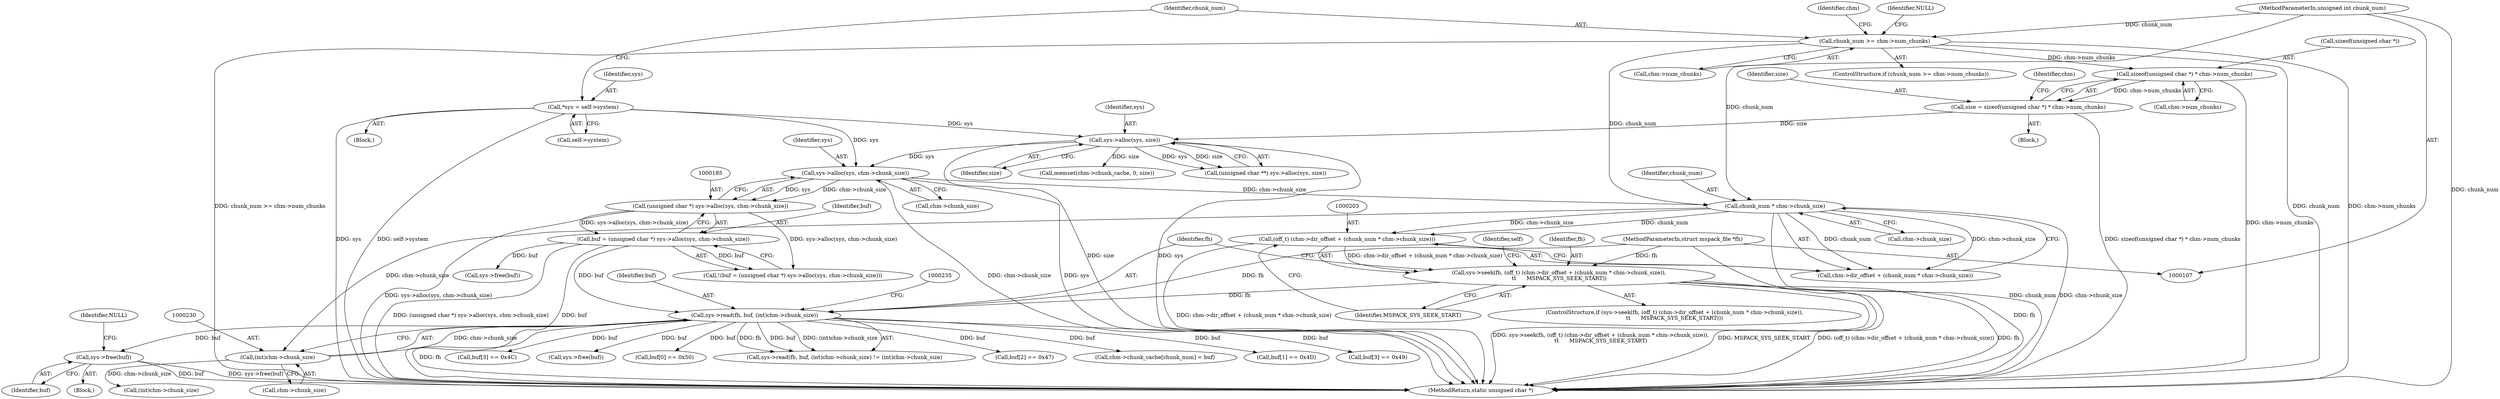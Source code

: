 digraph "0_libmspack_72e70a921f0f07fee748aec2274b30784e1d312a_0@API" {
"1000245" [label="(Call,sys->free(buf))"];
"1000226" [label="(Call,sys->read(fh, buf, (int)chm->chunk_size))"];
"1000200" [label="(Call,sys->seek(fh, (off_t) (chm->dir_offset + (chunk_num * chm->chunk_size)),\n\t\t      MSPACK_SYS_SEEK_START))"];
"1000110" [label="(MethodParameterIn,struct mspack_file *fh)"];
"1000202" [label="(Call,(off_t) (chm->dir_offset + (chunk_num * chm->chunk_size)))"];
"1000208" [label="(Call,chunk_num * chm->chunk_size)"];
"1000121" [label="(Call,chunk_num >= chm->num_chunks)"];
"1000111" [label="(MethodParameterIn,unsigned int chunk_num)"];
"1000186" [label="(Call,sys->alloc(sys, chm->chunk_size))"];
"1000151" [label="(Call,sys->alloc(sys, size))"];
"1000114" [label="(Call,*sys = self->system)"];
"1000135" [label="(Call,size = sizeof(unsigned char *) * chm->num_chunks)"];
"1000137" [label="(Call,sizeof(unsigned char *) * chm->num_chunks)"];
"1000182" [label="(Call,buf = (unsigned char *) sys->alloc(sys, chm->chunk_size))"];
"1000184" [label="(Call,(unsigned char *) sys->alloc(sys, chm->chunk_size))"];
"1000229" [label="(Call,(int)chm->chunk_size)"];
"1000140" [label="(Call,chm->num_chunks)"];
"1000112" [label="(Block,)"];
"1000275" [label="(Call,buf[3] == 0x49)"];
"1000122" [label="(Identifier,chunk_num)"];
"1000231" [label="(Call,chm->chunk_size)"];
"1000229" [label="(Call,(int)chm->chunk_size)"];
"1000183" [label="(Identifier,buf)"];
"1000116" [label="(Call,self->system)"];
"1000245" [label="(Call,sys->free(buf))"];
"1000114" [label="(Call,*sys = self->system)"];
"1000227" [label="(Identifier,fh)"];
"1000200" [label="(Call,sys->seek(fh, (off_t) (chm->dir_offset + (chunk_num * chm->chunk_size)),\n\t\t      MSPACK_SYS_SEEK_START))"];
"1000152" [label="(Identifier,sys)"];
"1000111" [label="(MethodParameterIn,unsigned int chunk_num)"];
"1000270" [label="(Call,buf[3] == 0x4C)"];
"1000187" [label="(Identifier,sys)"];
"1000248" [label="(Identifier,NULL)"];
"1000147" [label="(Identifier,chm)"];
"1000286" [label="(Call,sys->free(buf))"];
"1000213" [label="(Identifier,MSPACK_SYS_SEEK_START)"];
"1000252" [label="(Call,buf[0] == 0x50)"];
"1000225" [label="(Call,sys->read(fh, buf, (int)chm->chunk_size) != (int)chm->chunk_size)"];
"1000133" [label="(Block,)"];
"1000208" [label="(Call,chunk_num * chm->chunk_size)"];
"1000209" [label="(Identifier,chunk_num)"];
"1000186" [label="(Call,sys->alloc(sys, chm->chunk_size))"];
"1000151" [label="(Call,sys->alloc(sys, size))"];
"1000226" [label="(Call,sys->read(fh, buf, (int)chm->chunk_size))"];
"1000110" [label="(MethodParameterIn,struct mspack_file *fh)"];
"1000210" [label="(Call,chm->chunk_size)"];
"1000181" [label="(Call,!(buf = (unsigned char *) sys->alloc(sys, chm->chunk_size)))"];
"1000131" [label="(Identifier,chm)"];
"1000136" [label="(Identifier,size)"];
"1000264" [label="(Call,buf[2] == 0x47)"];
"1000199" [label="(ControlStructure,if (sys->seek(fh, (off_t) (chm->dir_offset + (chunk_num * chm->chunk_size)),\n\t\t      MSPACK_SYS_SEEK_START)))"];
"1000246" [label="(Identifier,buf)"];
"1000115" [label="(Identifier,sys)"];
"1000138" [label="(Call,sizeof(unsigned char *))"];
"1000137" [label="(Call,sizeof(unsigned char *) * chm->num_chunks)"];
"1000149" [label="(Call,(unsigned char **) sys->alloc(sys, size))"];
"1000202" [label="(Call,(off_t) (chm->dir_offset + (chunk_num * chm->chunk_size)))"];
"1000217" [label="(Identifier,self)"];
"1000121" [label="(Call,chunk_num >= chm->num_chunks)"];
"1000153" [label="(Identifier,size)"];
"1000162" [label="(Call,memset(chm->chunk_cache, 0, size))"];
"1000188" [label="(Call,chm->chunk_size)"];
"1000123" [label="(Call,chm->num_chunks)"];
"1000204" [label="(Call,chm->dir_offset + (chunk_num * chm->chunk_size))"];
"1000220" [label="(Call,sys->free(buf))"];
"1000135" [label="(Call,size = sizeof(unsigned char *) * chm->num_chunks)"];
"1000201" [label="(Identifier,fh)"];
"1000228" [label="(Identifier,buf)"];
"1000184" [label="(Call,(unsigned char *) sys->alloc(sys, chm->chunk_size))"];
"1000291" [label="(Call,chm->chunk_cache[chunk_num] = buf)"];
"1000127" [label="(Identifier,NULL)"];
"1000234" [label="(Call,(int)chm->chunk_size)"];
"1000120" [label="(ControlStructure,if (chunk_num >= chm->num_chunks))"];
"1000182" [label="(Call,buf = (unsigned char *) sys->alloc(sys, chm->chunk_size))"];
"1000298" [label="(MethodReturn,static unsigned char *)"];
"1000258" [label="(Call,buf[1] == 0x4D)"];
"1000239" [label="(Block,)"];
"1000245" -> "1000239"  [label="AST: "];
"1000245" -> "1000246"  [label="CFG: "];
"1000246" -> "1000245"  [label="AST: "];
"1000248" -> "1000245"  [label="CFG: "];
"1000245" -> "1000298"  [label="DDG: sys->free(buf)"];
"1000245" -> "1000298"  [label="DDG: buf"];
"1000226" -> "1000245"  [label="DDG: buf"];
"1000226" -> "1000225"  [label="AST: "];
"1000226" -> "1000229"  [label="CFG: "];
"1000227" -> "1000226"  [label="AST: "];
"1000228" -> "1000226"  [label="AST: "];
"1000229" -> "1000226"  [label="AST: "];
"1000235" -> "1000226"  [label="CFG: "];
"1000226" -> "1000298"  [label="DDG: fh"];
"1000226" -> "1000225"  [label="DDG: fh"];
"1000226" -> "1000225"  [label="DDG: buf"];
"1000226" -> "1000225"  [label="DDG: (int)chm->chunk_size"];
"1000200" -> "1000226"  [label="DDG: fh"];
"1000110" -> "1000226"  [label="DDG: fh"];
"1000182" -> "1000226"  [label="DDG: buf"];
"1000229" -> "1000226"  [label="DDG: chm->chunk_size"];
"1000226" -> "1000252"  [label="DDG: buf"];
"1000226" -> "1000258"  [label="DDG: buf"];
"1000226" -> "1000264"  [label="DDG: buf"];
"1000226" -> "1000270"  [label="DDG: buf"];
"1000226" -> "1000275"  [label="DDG: buf"];
"1000226" -> "1000286"  [label="DDG: buf"];
"1000226" -> "1000291"  [label="DDG: buf"];
"1000200" -> "1000199"  [label="AST: "];
"1000200" -> "1000213"  [label="CFG: "];
"1000201" -> "1000200"  [label="AST: "];
"1000202" -> "1000200"  [label="AST: "];
"1000213" -> "1000200"  [label="AST: "];
"1000217" -> "1000200"  [label="CFG: "];
"1000227" -> "1000200"  [label="CFG: "];
"1000200" -> "1000298"  [label="DDG: fh"];
"1000200" -> "1000298"  [label="DDG: sys->seek(fh, (off_t) (chm->dir_offset + (chunk_num * chm->chunk_size)),\n\t\t      MSPACK_SYS_SEEK_START)"];
"1000200" -> "1000298"  [label="DDG: MSPACK_SYS_SEEK_START"];
"1000200" -> "1000298"  [label="DDG: (off_t) (chm->dir_offset + (chunk_num * chm->chunk_size))"];
"1000110" -> "1000200"  [label="DDG: fh"];
"1000202" -> "1000200"  [label="DDG: chm->dir_offset + (chunk_num * chm->chunk_size)"];
"1000110" -> "1000107"  [label="AST: "];
"1000110" -> "1000298"  [label="DDG: fh"];
"1000202" -> "1000204"  [label="CFG: "];
"1000203" -> "1000202"  [label="AST: "];
"1000204" -> "1000202"  [label="AST: "];
"1000213" -> "1000202"  [label="CFG: "];
"1000202" -> "1000298"  [label="DDG: chm->dir_offset + (chunk_num * chm->chunk_size)"];
"1000208" -> "1000202"  [label="DDG: chunk_num"];
"1000208" -> "1000202"  [label="DDG: chm->chunk_size"];
"1000208" -> "1000204"  [label="AST: "];
"1000208" -> "1000210"  [label="CFG: "];
"1000209" -> "1000208"  [label="AST: "];
"1000210" -> "1000208"  [label="AST: "];
"1000204" -> "1000208"  [label="CFG: "];
"1000208" -> "1000298"  [label="DDG: chunk_num"];
"1000208" -> "1000298"  [label="DDG: chm->chunk_size"];
"1000208" -> "1000204"  [label="DDG: chunk_num"];
"1000208" -> "1000204"  [label="DDG: chm->chunk_size"];
"1000121" -> "1000208"  [label="DDG: chunk_num"];
"1000111" -> "1000208"  [label="DDG: chunk_num"];
"1000186" -> "1000208"  [label="DDG: chm->chunk_size"];
"1000208" -> "1000229"  [label="DDG: chm->chunk_size"];
"1000121" -> "1000120"  [label="AST: "];
"1000121" -> "1000123"  [label="CFG: "];
"1000122" -> "1000121"  [label="AST: "];
"1000123" -> "1000121"  [label="AST: "];
"1000127" -> "1000121"  [label="CFG: "];
"1000131" -> "1000121"  [label="CFG: "];
"1000121" -> "1000298"  [label="DDG: chm->num_chunks"];
"1000121" -> "1000298"  [label="DDG: chunk_num >= chm->num_chunks"];
"1000121" -> "1000298"  [label="DDG: chunk_num"];
"1000111" -> "1000121"  [label="DDG: chunk_num"];
"1000121" -> "1000137"  [label="DDG: chm->num_chunks"];
"1000111" -> "1000107"  [label="AST: "];
"1000111" -> "1000298"  [label="DDG: chunk_num"];
"1000186" -> "1000184"  [label="AST: "];
"1000186" -> "1000188"  [label="CFG: "];
"1000187" -> "1000186"  [label="AST: "];
"1000188" -> "1000186"  [label="AST: "];
"1000184" -> "1000186"  [label="CFG: "];
"1000186" -> "1000298"  [label="DDG: chm->chunk_size"];
"1000186" -> "1000298"  [label="DDG: sys"];
"1000186" -> "1000184"  [label="DDG: sys"];
"1000186" -> "1000184"  [label="DDG: chm->chunk_size"];
"1000151" -> "1000186"  [label="DDG: sys"];
"1000114" -> "1000186"  [label="DDG: sys"];
"1000151" -> "1000149"  [label="AST: "];
"1000151" -> "1000153"  [label="CFG: "];
"1000152" -> "1000151"  [label="AST: "];
"1000153" -> "1000151"  [label="AST: "];
"1000149" -> "1000151"  [label="CFG: "];
"1000151" -> "1000298"  [label="DDG: size"];
"1000151" -> "1000298"  [label="DDG: sys"];
"1000151" -> "1000149"  [label="DDG: sys"];
"1000151" -> "1000149"  [label="DDG: size"];
"1000114" -> "1000151"  [label="DDG: sys"];
"1000135" -> "1000151"  [label="DDG: size"];
"1000151" -> "1000162"  [label="DDG: size"];
"1000114" -> "1000112"  [label="AST: "];
"1000114" -> "1000116"  [label="CFG: "];
"1000115" -> "1000114"  [label="AST: "];
"1000116" -> "1000114"  [label="AST: "];
"1000122" -> "1000114"  [label="CFG: "];
"1000114" -> "1000298"  [label="DDG: sys"];
"1000114" -> "1000298"  [label="DDG: self->system"];
"1000135" -> "1000133"  [label="AST: "];
"1000135" -> "1000137"  [label="CFG: "];
"1000136" -> "1000135"  [label="AST: "];
"1000137" -> "1000135"  [label="AST: "];
"1000147" -> "1000135"  [label="CFG: "];
"1000135" -> "1000298"  [label="DDG: sizeof(unsigned char *) * chm->num_chunks"];
"1000137" -> "1000135"  [label="DDG: chm->num_chunks"];
"1000137" -> "1000140"  [label="CFG: "];
"1000138" -> "1000137"  [label="AST: "];
"1000140" -> "1000137"  [label="AST: "];
"1000137" -> "1000298"  [label="DDG: chm->num_chunks"];
"1000182" -> "1000181"  [label="AST: "];
"1000182" -> "1000184"  [label="CFG: "];
"1000183" -> "1000182"  [label="AST: "];
"1000184" -> "1000182"  [label="AST: "];
"1000181" -> "1000182"  [label="CFG: "];
"1000182" -> "1000298"  [label="DDG: (unsigned char *) sys->alloc(sys, chm->chunk_size)"];
"1000182" -> "1000298"  [label="DDG: buf"];
"1000182" -> "1000181"  [label="DDG: buf"];
"1000184" -> "1000182"  [label="DDG: sys->alloc(sys, chm->chunk_size)"];
"1000182" -> "1000220"  [label="DDG: buf"];
"1000185" -> "1000184"  [label="AST: "];
"1000184" -> "1000298"  [label="DDG: sys->alloc(sys, chm->chunk_size)"];
"1000184" -> "1000181"  [label="DDG: sys->alloc(sys, chm->chunk_size)"];
"1000229" -> "1000231"  [label="CFG: "];
"1000230" -> "1000229"  [label="AST: "];
"1000231" -> "1000229"  [label="AST: "];
"1000229" -> "1000234"  [label="DDG: chm->chunk_size"];
}
